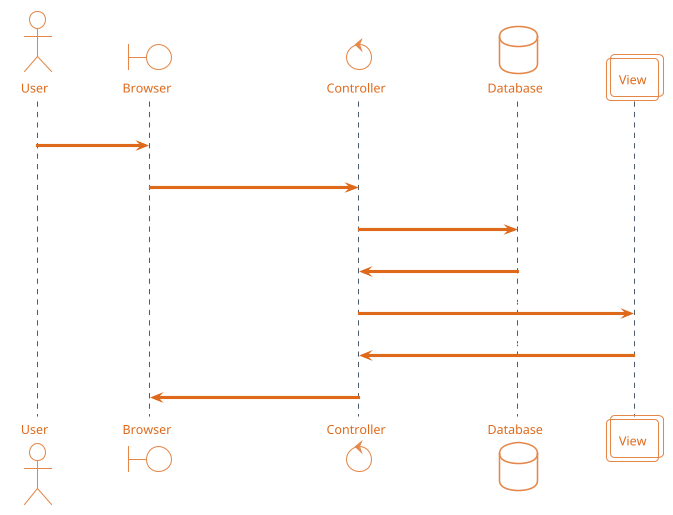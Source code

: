 
       ┌─┐
       ║"│
       └┬┘
       ┌┼┐
        │            ┌───────┐                       ┌──────────┐          ┌────────┐          ┌────┐
       ┌┴┐           │Browser│                       │Controller│          │Database│          │View│
      User           └───┬───┘                       └────┬─────┘          └───┬────┘          └────┘
       │  homepage '/'   │                                │                    │                 │
       │ ───────────────>│                                │                    │                 │
       │                 │                                │                    │                 │
       │                 │GET '/' route, list all messages│                    │                 │
       │                 │────────────────────────────────>                    │                 │
       │                 │                                │                    │                 │
       │                 │                                │ SELECT * FROM table│                 │
       │                 │                                │ ───────────────────>                 │
       │                 │                                │                    │                 │
       │                 │                                │    all messages    │                 │
       │                 │                                │ <───────────────────                 │
       │                 │                                │                    │                 │
       │                 │                                │   for message in messages, display   │
       │                 │                                │ ─────────────────────────────────────>
       │                 │                                │                    │                 │
       │                 │                                │        HTML rendered messages        │
       │                 │                                │ <─────────────────────────────────────
       │                 │                                │                    │                 │
       │                 │    can see chitter messages    │                    │                 │
       │                 │<────────────────────────────────                    │                 │
      User           ┌───┴───┐                       ┌────┴─────┐          ┌───┴────┐          ┌────┐
       ┌─┐           │Browser│                       │Controller│          │Database│          │View│
       ║"│           └───────┘                       └──────────┘          └────────┘          └────┘
       └┬┘
       ┌┼┐
        │
       ┌┴┐

@startuml

!theme superhero-outline

actor User
boundary Browser
control Controller
database Database
collections View

User -> Browser : homepage '/'
Browser -> Controller : GET '/' route, list all messages
Controller -> Database : SELECT * FROM table
Database -> Controller : all messages
Controller -> View : for message in messages, display
View -> Controller : HTML rendered messages
Controller -> Browser : can see chitter messages


@enduml
